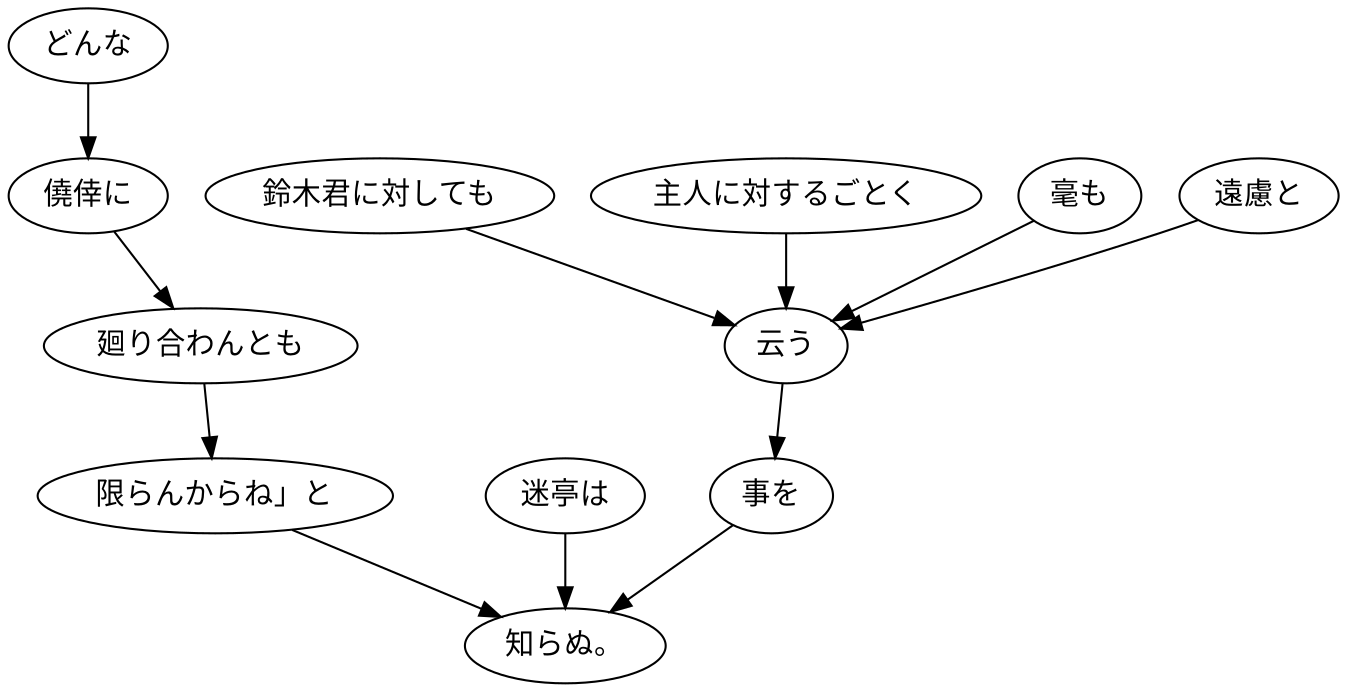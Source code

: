 digraph graph2467 {
	node0 [label="どんな"];
	node1 [label="僥倖に"];
	node2 [label="廻り合わんとも"];
	node3 [label="限らんからね」と"];
	node4 [label="迷亭は"];
	node5 [label="鈴木君に対しても"];
	node6 [label="主人に対するごとく"];
	node7 [label="毫も"];
	node8 [label="遠慮と"];
	node9 [label="云う"];
	node10 [label="事を"];
	node11 [label="知らぬ。"];
	node0 -> node1;
	node1 -> node2;
	node2 -> node3;
	node3 -> node11;
	node4 -> node11;
	node5 -> node9;
	node6 -> node9;
	node7 -> node9;
	node8 -> node9;
	node9 -> node10;
	node10 -> node11;
}
